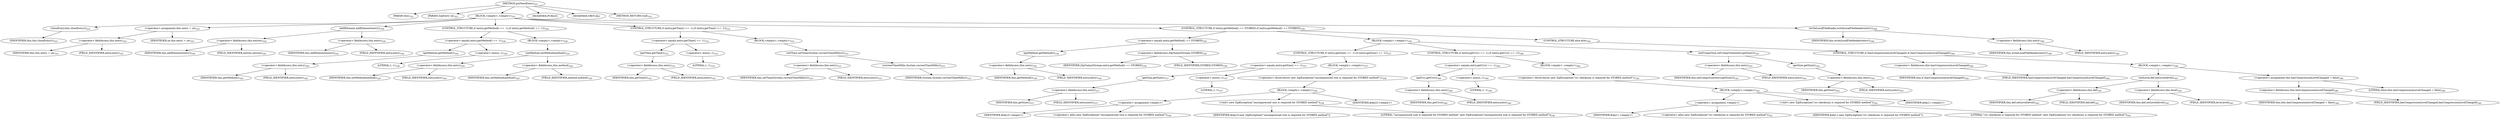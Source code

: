 digraph "putNextEntry" {  
"467" [label = <(METHOD,putNextEntry)<SUB>322</SUB>> ]
"15" [label = <(PARAM,this)<SUB>322</SUB>> ]
"468" [label = <(PARAM,ZipEntry ze)<SUB>322</SUB>> ]
"469" [label = <(BLOCK,&lt;empty&gt;,&lt;empty&gt;)<SUB>322</SUB>> ]
"470" [label = <(closeEntry,this.closeEntry())<SUB>323</SUB>> ]
"14" [label = <(IDENTIFIER,this,this.closeEntry())<SUB>323</SUB>> ]
"471" [label = <(&lt;operator&gt;.assignment,this.entry = ze)<SUB>325</SUB>> ]
"472" [label = <(&lt;operator&gt;.fieldAccess,this.entry)<SUB>325</SUB>> ]
"473" [label = <(IDENTIFIER,this,this.entry = ze)<SUB>325</SUB>> ]
"474" [label = <(FIELD_IDENTIFIER,entry,entry)<SUB>325</SUB>> ]
"475" [label = <(IDENTIFIER,ze,this.entry = ze)<SUB>325</SUB>> ]
"476" [label = <(addElement,addElement(entry))<SUB>326</SUB>> ]
"477" [label = <(&lt;operator&gt;.fieldAccess,this.entries)<SUB>326</SUB>> ]
"478" [label = <(IDENTIFIER,this,addElement(entry))<SUB>326</SUB>> ]
"479" [label = <(FIELD_IDENTIFIER,entries,entries)<SUB>326</SUB>> ]
"480" [label = <(&lt;operator&gt;.fieldAccess,this.entry)<SUB>326</SUB>> ]
"481" [label = <(IDENTIFIER,this,addElement(entry))<SUB>326</SUB>> ]
"482" [label = <(FIELD_IDENTIFIER,entry,entry)<SUB>326</SUB>> ]
"483" [label = <(CONTROL_STRUCTURE,if (entry.getMethod() == -1),if (entry.getMethod() == -1))<SUB>328</SUB>> ]
"484" [label = <(&lt;operator&gt;.equals,entry.getMethod() == -1)<SUB>328</SUB>> ]
"485" [label = <(getMethod,getMethod())<SUB>328</SUB>> ]
"486" [label = <(&lt;operator&gt;.fieldAccess,this.entry)<SUB>328</SUB>> ]
"487" [label = <(IDENTIFIER,this,getMethod())<SUB>328</SUB>> ]
"488" [label = <(FIELD_IDENTIFIER,entry,entry)<SUB>328</SUB>> ]
"489" [label = <(&lt;operator&gt;.minus,-1)<SUB>328</SUB>> ]
"490" [label = <(LITERAL,1,-1)<SUB>328</SUB>> ]
"491" [label = <(BLOCK,&lt;empty&gt;,&lt;empty&gt;)<SUB>328</SUB>> ]
"492" [label = <(setMethod,setMethod(method))<SUB>329</SUB>> ]
"493" [label = <(&lt;operator&gt;.fieldAccess,this.entry)<SUB>329</SUB>> ]
"494" [label = <(IDENTIFIER,this,setMethod(method))<SUB>329</SUB>> ]
"495" [label = <(FIELD_IDENTIFIER,entry,entry)<SUB>329</SUB>> ]
"496" [label = <(&lt;operator&gt;.fieldAccess,this.method)<SUB>329</SUB>> ]
"497" [label = <(IDENTIFIER,this,setMethod(method))<SUB>329</SUB>> ]
"498" [label = <(FIELD_IDENTIFIER,method,method)<SUB>329</SUB>> ]
"499" [label = <(CONTROL_STRUCTURE,if (entry.getTime() == -1),if (entry.getTime() == -1))<SUB>332</SUB>> ]
"500" [label = <(&lt;operator&gt;.equals,entry.getTime() == -1)<SUB>332</SUB>> ]
"501" [label = <(getTime,getTime())<SUB>332</SUB>> ]
"502" [label = <(&lt;operator&gt;.fieldAccess,this.entry)<SUB>332</SUB>> ]
"503" [label = <(IDENTIFIER,this,getTime())<SUB>332</SUB>> ]
"504" [label = <(FIELD_IDENTIFIER,entry,entry)<SUB>332</SUB>> ]
"505" [label = <(&lt;operator&gt;.minus,-1)<SUB>332</SUB>> ]
"506" [label = <(LITERAL,1,-1)<SUB>332</SUB>> ]
"507" [label = <(BLOCK,&lt;empty&gt;,&lt;empty&gt;)<SUB>332</SUB>> ]
"508" [label = <(setTime,setTime(System.currentTimeMillis()))<SUB>333</SUB>> ]
"509" [label = <(&lt;operator&gt;.fieldAccess,this.entry)<SUB>333</SUB>> ]
"510" [label = <(IDENTIFIER,this,setTime(System.currentTimeMillis()))<SUB>333</SUB>> ]
"511" [label = <(FIELD_IDENTIFIER,entry,entry)<SUB>333</SUB>> ]
"512" [label = <(currentTimeMillis,System.currentTimeMillis())<SUB>333</SUB>> ]
"513" [label = <(IDENTIFIER,System,System.currentTimeMillis())<SUB>333</SUB>> ]
"514" [label = <(CONTROL_STRUCTURE,if (entry.getMethod() == STORED),if (entry.getMethod() == STORED))<SUB>336</SUB>> ]
"515" [label = <(&lt;operator&gt;.equals,entry.getMethod() == STORED)<SUB>336</SUB>> ]
"516" [label = <(getMethod,getMethod())<SUB>336</SUB>> ]
"517" [label = <(&lt;operator&gt;.fieldAccess,this.entry)<SUB>336</SUB>> ]
"518" [label = <(IDENTIFIER,this,getMethod())<SUB>336</SUB>> ]
"519" [label = <(FIELD_IDENTIFIER,entry,entry)<SUB>336</SUB>> ]
"520" [label = <(&lt;operator&gt;.fieldAccess,ZipOutputStream.STORED)<SUB>336</SUB>> ]
"521" [label = <(IDENTIFIER,ZipOutputStream,entry.getMethod() == STORED)<SUB>336</SUB>> ]
"522" [label = <(FIELD_IDENTIFIER,STORED,STORED)<SUB>336</SUB>> ]
"523" [label = <(BLOCK,&lt;empty&gt;,&lt;empty&gt;)<SUB>336</SUB>> ]
"524" [label = <(CONTROL_STRUCTURE,if (entry.getSize() == -1),if (entry.getSize() == -1))<SUB>337</SUB>> ]
"525" [label = <(&lt;operator&gt;.equals,entry.getSize() == -1)<SUB>337</SUB>> ]
"526" [label = <(getSize,getSize())<SUB>337</SUB>> ]
"527" [label = <(&lt;operator&gt;.fieldAccess,this.entry)<SUB>337</SUB>> ]
"528" [label = <(IDENTIFIER,this,getSize())<SUB>337</SUB>> ]
"529" [label = <(FIELD_IDENTIFIER,entry,entry)<SUB>337</SUB>> ]
"530" [label = <(&lt;operator&gt;.minus,-1)<SUB>337</SUB>> ]
"531" [label = <(LITERAL,1,-1)<SUB>337</SUB>> ]
"532" [label = <(BLOCK,&lt;empty&gt;,&lt;empty&gt;)<SUB>337</SUB>> ]
"533" [label = <(&lt;operator&gt;.throw,throw new ZipException(&quot;uncompressed size is required for STORED method&quot;);)<SUB>338</SUB>> ]
"534" [label = <(BLOCK,&lt;empty&gt;,&lt;empty&gt;)<SUB>338</SUB>> ]
"535" [label = <(&lt;operator&gt;.assignment,&lt;empty&gt;)> ]
"536" [label = <(IDENTIFIER,$obj10,&lt;empty&gt;)> ]
"537" [label = <(&lt;operator&gt;.alloc,new ZipException(&quot;uncompressed size is required for STORED method&quot;))<SUB>338</SUB>> ]
"538" [label = <(&lt;init&gt;,new ZipException(&quot;uncompressed size is required for STORED method&quot;))<SUB>338</SUB>> ]
"539" [label = <(IDENTIFIER,$obj10,new ZipException(&quot;uncompressed size is required for STORED method&quot;))> ]
"540" [label = <(LITERAL,&quot;uncompressed size is required for STORED method&quot;,new ZipException(&quot;uncompressed size is required for STORED method&quot;))<SUB>338</SUB>> ]
"541" [label = <(IDENTIFIER,$obj10,&lt;empty&gt;)> ]
"542" [label = <(CONTROL_STRUCTURE,if (entry.getCrc() == -1),if (entry.getCrc() == -1))<SUB>340</SUB>> ]
"543" [label = <(&lt;operator&gt;.equals,entry.getCrc() == -1)<SUB>340</SUB>> ]
"544" [label = <(getCrc,getCrc())<SUB>340</SUB>> ]
"545" [label = <(&lt;operator&gt;.fieldAccess,this.entry)<SUB>340</SUB>> ]
"546" [label = <(IDENTIFIER,this,getCrc())<SUB>340</SUB>> ]
"547" [label = <(FIELD_IDENTIFIER,entry,entry)<SUB>340</SUB>> ]
"548" [label = <(&lt;operator&gt;.minus,-1)<SUB>340</SUB>> ]
"549" [label = <(LITERAL,1,-1)<SUB>340</SUB>> ]
"550" [label = <(BLOCK,&lt;empty&gt;,&lt;empty&gt;)<SUB>340</SUB>> ]
"551" [label = <(&lt;operator&gt;.throw,throw new ZipException(&quot;crc checksum is required for STORED method&quot;);)<SUB>341</SUB>> ]
"552" [label = <(BLOCK,&lt;empty&gt;,&lt;empty&gt;)<SUB>341</SUB>> ]
"553" [label = <(&lt;operator&gt;.assignment,&lt;empty&gt;)> ]
"554" [label = <(IDENTIFIER,$obj11,&lt;empty&gt;)> ]
"555" [label = <(&lt;operator&gt;.alloc,new ZipException(&quot;crc checksum is required for STORED method&quot;))<SUB>341</SUB>> ]
"556" [label = <(&lt;init&gt;,new ZipException(&quot;crc checksum is required for STORED method&quot;))<SUB>341</SUB>> ]
"557" [label = <(IDENTIFIER,$obj11,new ZipException(&quot;crc checksum is required for STORED method&quot;))> ]
"558" [label = <(LITERAL,&quot;crc checksum is required for STORED method&quot;,new ZipException(&quot;crc checksum is required for STORED method&quot;))<SUB>341</SUB>> ]
"559" [label = <(IDENTIFIER,$obj11,&lt;empty&gt;)> ]
"560" [label = <(setComprSize,setComprSize(entry.getSize()))<SUB>343</SUB>> ]
"561" [label = <(&lt;operator&gt;.fieldAccess,this.entry)<SUB>343</SUB>> ]
"562" [label = <(IDENTIFIER,this,setComprSize(entry.getSize()))<SUB>343</SUB>> ]
"563" [label = <(FIELD_IDENTIFIER,entry,entry)<SUB>343</SUB>> ]
"564" [label = <(getSize,getSize())<SUB>343</SUB>> ]
"565" [label = <(&lt;operator&gt;.fieldAccess,this.entry)<SUB>343</SUB>> ]
"566" [label = <(IDENTIFIER,this,getSize())<SUB>343</SUB>> ]
"567" [label = <(FIELD_IDENTIFIER,entry,entry)<SUB>343</SUB>> ]
"568" [label = <(CONTROL_STRUCTURE,else,else)<SUB>344</SUB>> ]
"569" [label = <(CONTROL_STRUCTURE,if (hasCompressionLevelChanged),if (hasCompressionLevelChanged))<SUB>344</SUB>> ]
"570" [label = <(&lt;operator&gt;.fieldAccess,this.hasCompressionLevelChanged)<SUB>344</SUB>> ]
"571" [label = <(IDENTIFIER,this,if (hasCompressionLevelChanged))<SUB>344</SUB>> ]
"572" [label = <(FIELD_IDENTIFIER,hasCompressionLevelChanged,hasCompressionLevelChanged)<SUB>344</SUB>> ]
"573" [label = <(BLOCK,&lt;empty&gt;,&lt;empty&gt;)<SUB>344</SUB>> ]
"574" [label = <(setLevel,def.setLevel(level))<SUB>345</SUB>> ]
"575" [label = <(&lt;operator&gt;.fieldAccess,this.def)<SUB>345</SUB>> ]
"576" [label = <(IDENTIFIER,this,def.setLevel(level))<SUB>345</SUB>> ]
"577" [label = <(FIELD_IDENTIFIER,def,def)<SUB>345</SUB>> ]
"578" [label = <(&lt;operator&gt;.fieldAccess,this.level)<SUB>345</SUB>> ]
"579" [label = <(IDENTIFIER,this,def.setLevel(level))<SUB>345</SUB>> ]
"580" [label = <(FIELD_IDENTIFIER,level,level)<SUB>345</SUB>> ]
"581" [label = <(&lt;operator&gt;.assignment,this.hasCompressionLevelChanged = false)<SUB>346</SUB>> ]
"582" [label = <(&lt;operator&gt;.fieldAccess,this.hasCompressionLevelChanged)<SUB>346</SUB>> ]
"583" [label = <(IDENTIFIER,this,this.hasCompressionLevelChanged = false)<SUB>346</SUB>> ]
"584" [label = <(FIELD_IDENTIFIER,hasCompressionLevelChanged,hasCompressionLevelChanged)<SUB>346</SUB>> ]
"585" [label = <(LITERAL,false,this.hasCompressionLevelChanged = false)<SUB>346</SUB>> ]
"586" [label = <(writeLocalFileHeader,writeLocalFileHeader(entry))<SUB>348</SUB>> ]
"16" [label = <(IDENTIFIER,this,writeLocalFileHeader(entry))<SUB>348</SUB>> ]
"587" [label = <(&lt;operator&gt;.fieldAccess,this.entry)<SUB>348</SUB>> ]
"588" [label = <(IDENTIFIER,this,writeLocalFileHeader(entry))<SUB>348</SUB>> ]
"589" [label = <(FIELD_IDENTIFIER,entry,entry)<SUB>348</SUB>> ]
"590" [label = <(MODIFIER,PUBLIC)> ]
"591" [label = <(MODIFIER,VIRTUAL)> ]
"592" [label = <(METHOD_RETURN,void)<SUB>322</SUB>> ]
  "467" -> "15" 
  "467" -> "468" 
  "467" -> "469" 
  "467" -> "590" 
  "467" -> "591" 
  "467" -> "592" 
  "469" -> "470" 
  "469" -> "471" 
  "469" -> "476" 
  "469" -> "483" 
  "469" -> "499" 
  "469" -> "514" 
  "469" -> "586" 
  "470" -> "14" 
  "471" -> "472" 
  "471" -> "475" 
  "472" -> "473" 
  "472" -> "474" 
  "476" -> "477" 
  "476" -> "480" 
  "477" -> "478" 
  "477" -> "479" 
  "480" -> "481" 
  "480" -> "482" 
  "483" -> "484" 
  "483" -> "491" 
  "484" -> "485" 
  "484" -> "489" 
  "485" -> "486" 
  "486" -> "487" 
  "486" -> "488" 
  "489" -> "490" 
  "491" -> "492" 
  "492" -> "493" 
  "492" -> "496" 
  "493" -> "494" 
  "493" -> "495" 
  "496" -> "497" 
  "496" -> "498" 
  "499" -> "500" 
  "499" -> "507" 
  "500" -> "501" 
  "500" -> "505" 
  "501" -> "502" 
  "502" -> "503" 
  "502" -> "504" 
  "505" -> "506" 
  "507" -> "508" 
  "508" -> "509" 
  "508" -> "512" 
  "509" -> "510" 
  "509" -> "511" 
  "512" -> "513" 
  "514" -> "515" 
  "514" -> "523" 
  "514" -> "568" 
  "515" -> "516" 
  "515" -> "520" 
  "516" -> "517" 
  "517" -> "518" 
  "517" -> "519" 
  "520" -> "521" 
  "520" -> "522" 
  "523" -> "524" 
  "523" -> "542" 
  "523" -> "560" 
  "524" -> "525" 
  "524" -> "532" 
  "525" -> "526" 
  "525" -> "530" 
  "526" -> "527" 
  "527" -> "528" 
  "527" -> "529" 
  "530" -> "531" 
  "532" -> "533" 
  "533" -> "534" 
  "534" -> "535" 
  "534" -> "538" 
  "534" -> "541" 
  "535" -> "536" 
  "535" -> "537" 
  "538" -> "539" 
  "538" -> "540" 
  "542" -> "543" 
  "542" -> "550" 
  "543" -> "544" 
  "543" -> "548" 
  "544" -> "545" 
  "545" -> "546" 
  "545" -> "547" 
  "548" -> "549" 
  "550" -> "551" 
  "551" -> "552" 
  "552" -> "553" 
  "552" -> "556" 
  "552" -> "559" 
  "553" -> "554" 
  "553" -> "555" 
  "556" -> "557" 
  "556" -> "558" 
  "560" -> "561" 
  "560" -> "564" 
  "561" -> "562" 
  "561" -> "563" 
  "564" -> "565" 
  "565" -> "566" 
  "565" -> "567" 
  "568" -> "569" 
  "569" -> "570" 
  "569" -> "573" 
  "570" -> "571" 
  "570" -> "572" 
  "573" -> "574" 
  "573" -> "581" 
  "574" -> "575" 
  "574" -> "578" 
  "575" -> "576" 
  "575" -> "577" 
  "578" -> "579" 
  "578" -> "580" 
  "581" -> "582" 
  "581" -> "585" 
  "582" -> "583" 
  "582" -> "584" 
  "586" -> "16" 
  "586" -> "587" 
  "587" -> "588" 
  "587" -> "589" 
}
